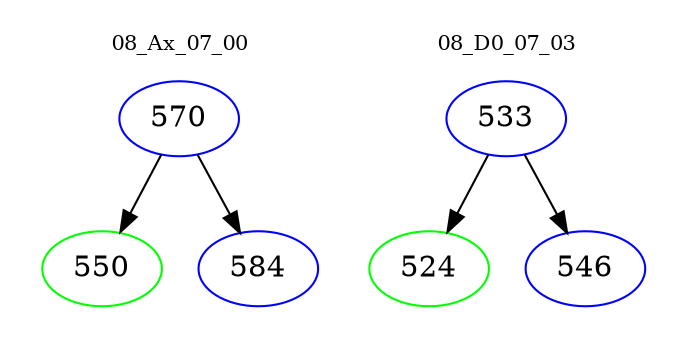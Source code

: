 digraph{
subgraph cluster_0 {
color = white
label = "08_Ax_07_00";
fontsize=10;
T0_570 [label="570", color="blue"]
T0_570 -> T0_550 [color="black"]
T0_550 [label="550", color="green"]
T0_570 -> T0_584 [color="black"]
T0_584 [label="584", color="blue"]
}
subgraph cluster_1 {
color = white
label = "08_D0_07_03";
fontsize=10;
T1_533 [label="533", color="blue"]
T1_533 -> T1_524 [color="black"]
T1_524 [label="524", color="green"]
T1_533 -> T1_546 [color="black"]
T1_546 [label="546", color="blue"]
}
}
